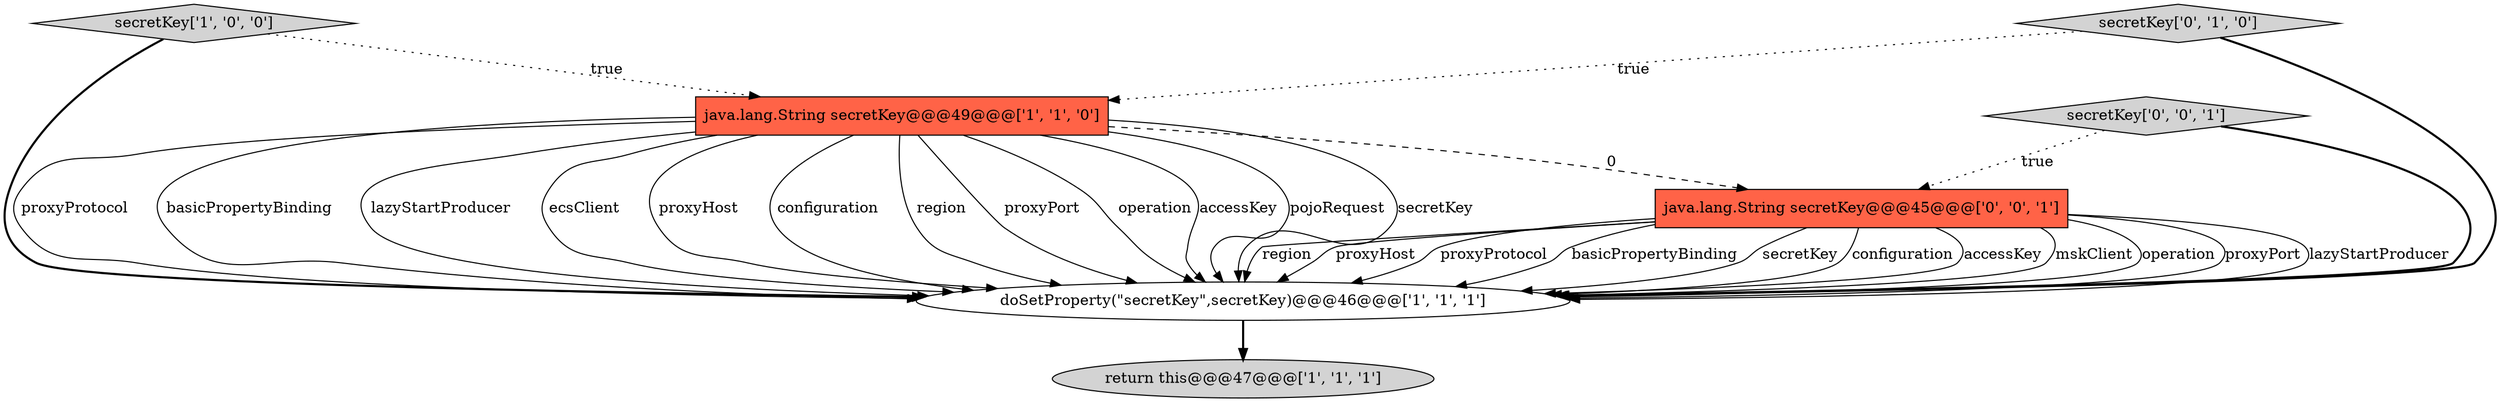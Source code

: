 digraph {
3 [style = filled, label = "doSetProperty(\"secretKey\",secretKey)@@@46@@@['1', '1', '1']", fillcolor = white, shape = ellipse image = "AAA0AAABBB1BBB"];
1 [style = filled, label = "secretKey['1', '0', '0']", fillcolor = lightgray, shape = diamond image = "AAA0AAABBB1BBB"];
2 [style = filled, label = "java.lang.String secretKey@@@49@@@['1', '1', '0']", fillcolor = tomato, shape = box image = "AAA0AAABBB1BBB"];
6 [style = filled, label = "secretKey['0', '0', '1']", fillcolor = lightgray, shape = diamond image = "AAA0AAABBB3BBB"];
5 [style = filled, label = "java.lang.String secretKey@@@45@@@['0', '0', '1']", fillcolor = tomato, shape = box image = "AAA0AAABBB3BBB"];
0 [style = filled, label = "return this@@@47@@@['1', '1', '1']", fillcolor = lightgray, shape = ellipse image = "AAA0AAABBB1BBB"];
4 [style = filled, label = "secretKey['0', '1', '0']", fillcolor = lightgray, shape = diamond image = "AAA0AAABBB2BBB"];
6->3 [style = bold, label=""];
4->3 [style = bold, label=""];
2->3 [style = solid, label="proxyProtocol"];
5->3 [style = solid, label="region"];
5->3 [style = solid, label="proxyHost"];
1->3 [style = bold, label=""];
5->3 [style = solid, label="proxyProtocol"];
5->3 [style = solid, label="basicPropertyBinding"];
2->3 [style = solid, label="basicPropertyBinding"];
5->3 [style = solid, label="secretKey"];
2->3 [style = solid, label="lazyStartProducer"];
2->3 [style = solid, label="ecsClient"];
5->3 [style = solid, label="configuration"];
2->3 [style = solid, label="proxyHost"];
3->0 [style = bold, label=""];
2->3 [style = solid, label="configuration"];
2->5 [style = dashed, label="0"];
5->3 [style = solid, label="accessKey"];
2->3 [style = solid, label="region"];
2->3 [style = solid, label="proxyPort"];
5->3 [style = solid, label="mskClient"];
5->3 [style = solid, label="operation"];
2->3 [style = solid, label="operation"];
5->3 [style = solid, label="proxyPort"];
1->2 [style = dotted, label="true"];
5->3 [style = solid, label="lazyStartProducer"];
2->3 [style = solid, label="accessKey"];
4->2 [style = dotted, label="true"];
2->3 [style = solid, label="pojoRequest"];
6->5 [style = dotted, label="true"];
2->3 [style = solid, label="secretKey"];
}
